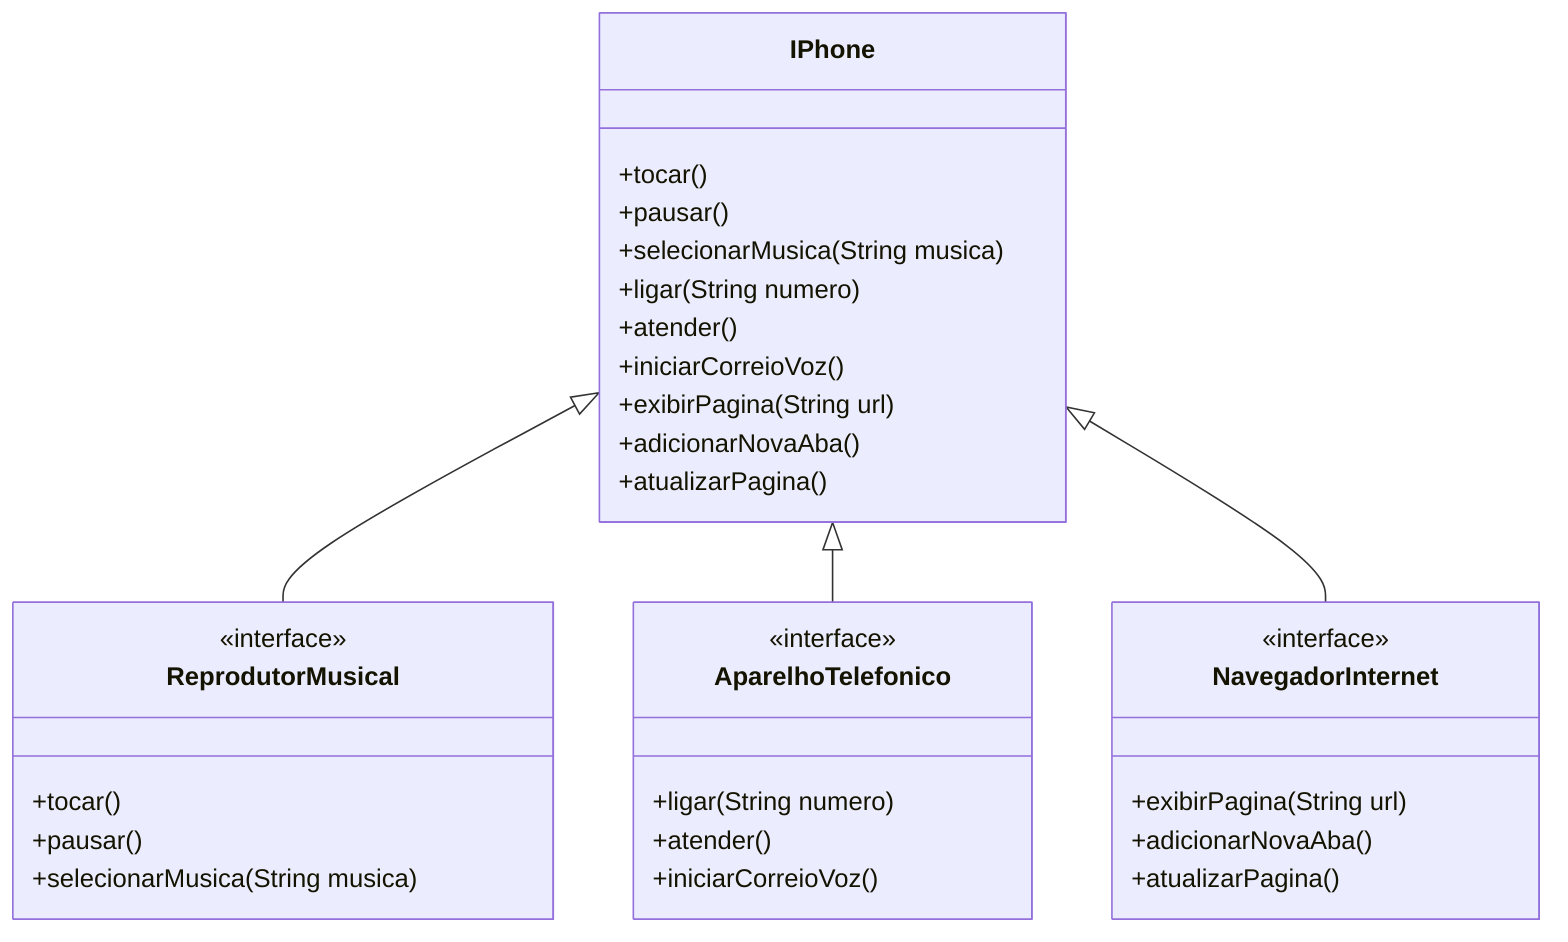 classDiagram
    IPhone <|-- ReprodutorMusical
    IPhone <|-- AparelhoTelefonico
    IPhone <|-- NavegadorInternet
    IPhone : +tocar()
    IPhone : +pausar()
    IPhone : +selecionarMusica(String musica)
    IPhone : +ligar(String numero)
    IPhone : +atender()
    IPhone : +iniciarCorreioVoz()
    IPhone : +exibirPagina(String url)
    IPhone : +adicionarNovaAba()
    IPhone : +atualizarPagina()
     class ReprodutorMusical
     <<interface>> ReprodutorMusical
     ReprodutorMusical : +tocar()
     ReprodutorMusical : +pausar()
     ReprodutorMusical : +selecionarMusica(String musica)

    class AparelhoTelefonico
    <<interface>> AparelhoTelefonico
    AparelhoTelefonico : +ligar(String numero)
    AparelhoTelefonico : +atender()
    AparelhoTelefonico : +iniciarCorreioVoz()

    class NavegadorInternet
    <<interface>> NavegadorInternet
    NavegadorInternet : +exibirPagina(String url)
    NavegadorInternet : +adicionarNovaAba()
    NavegadorInternet : +atualizarPagina()